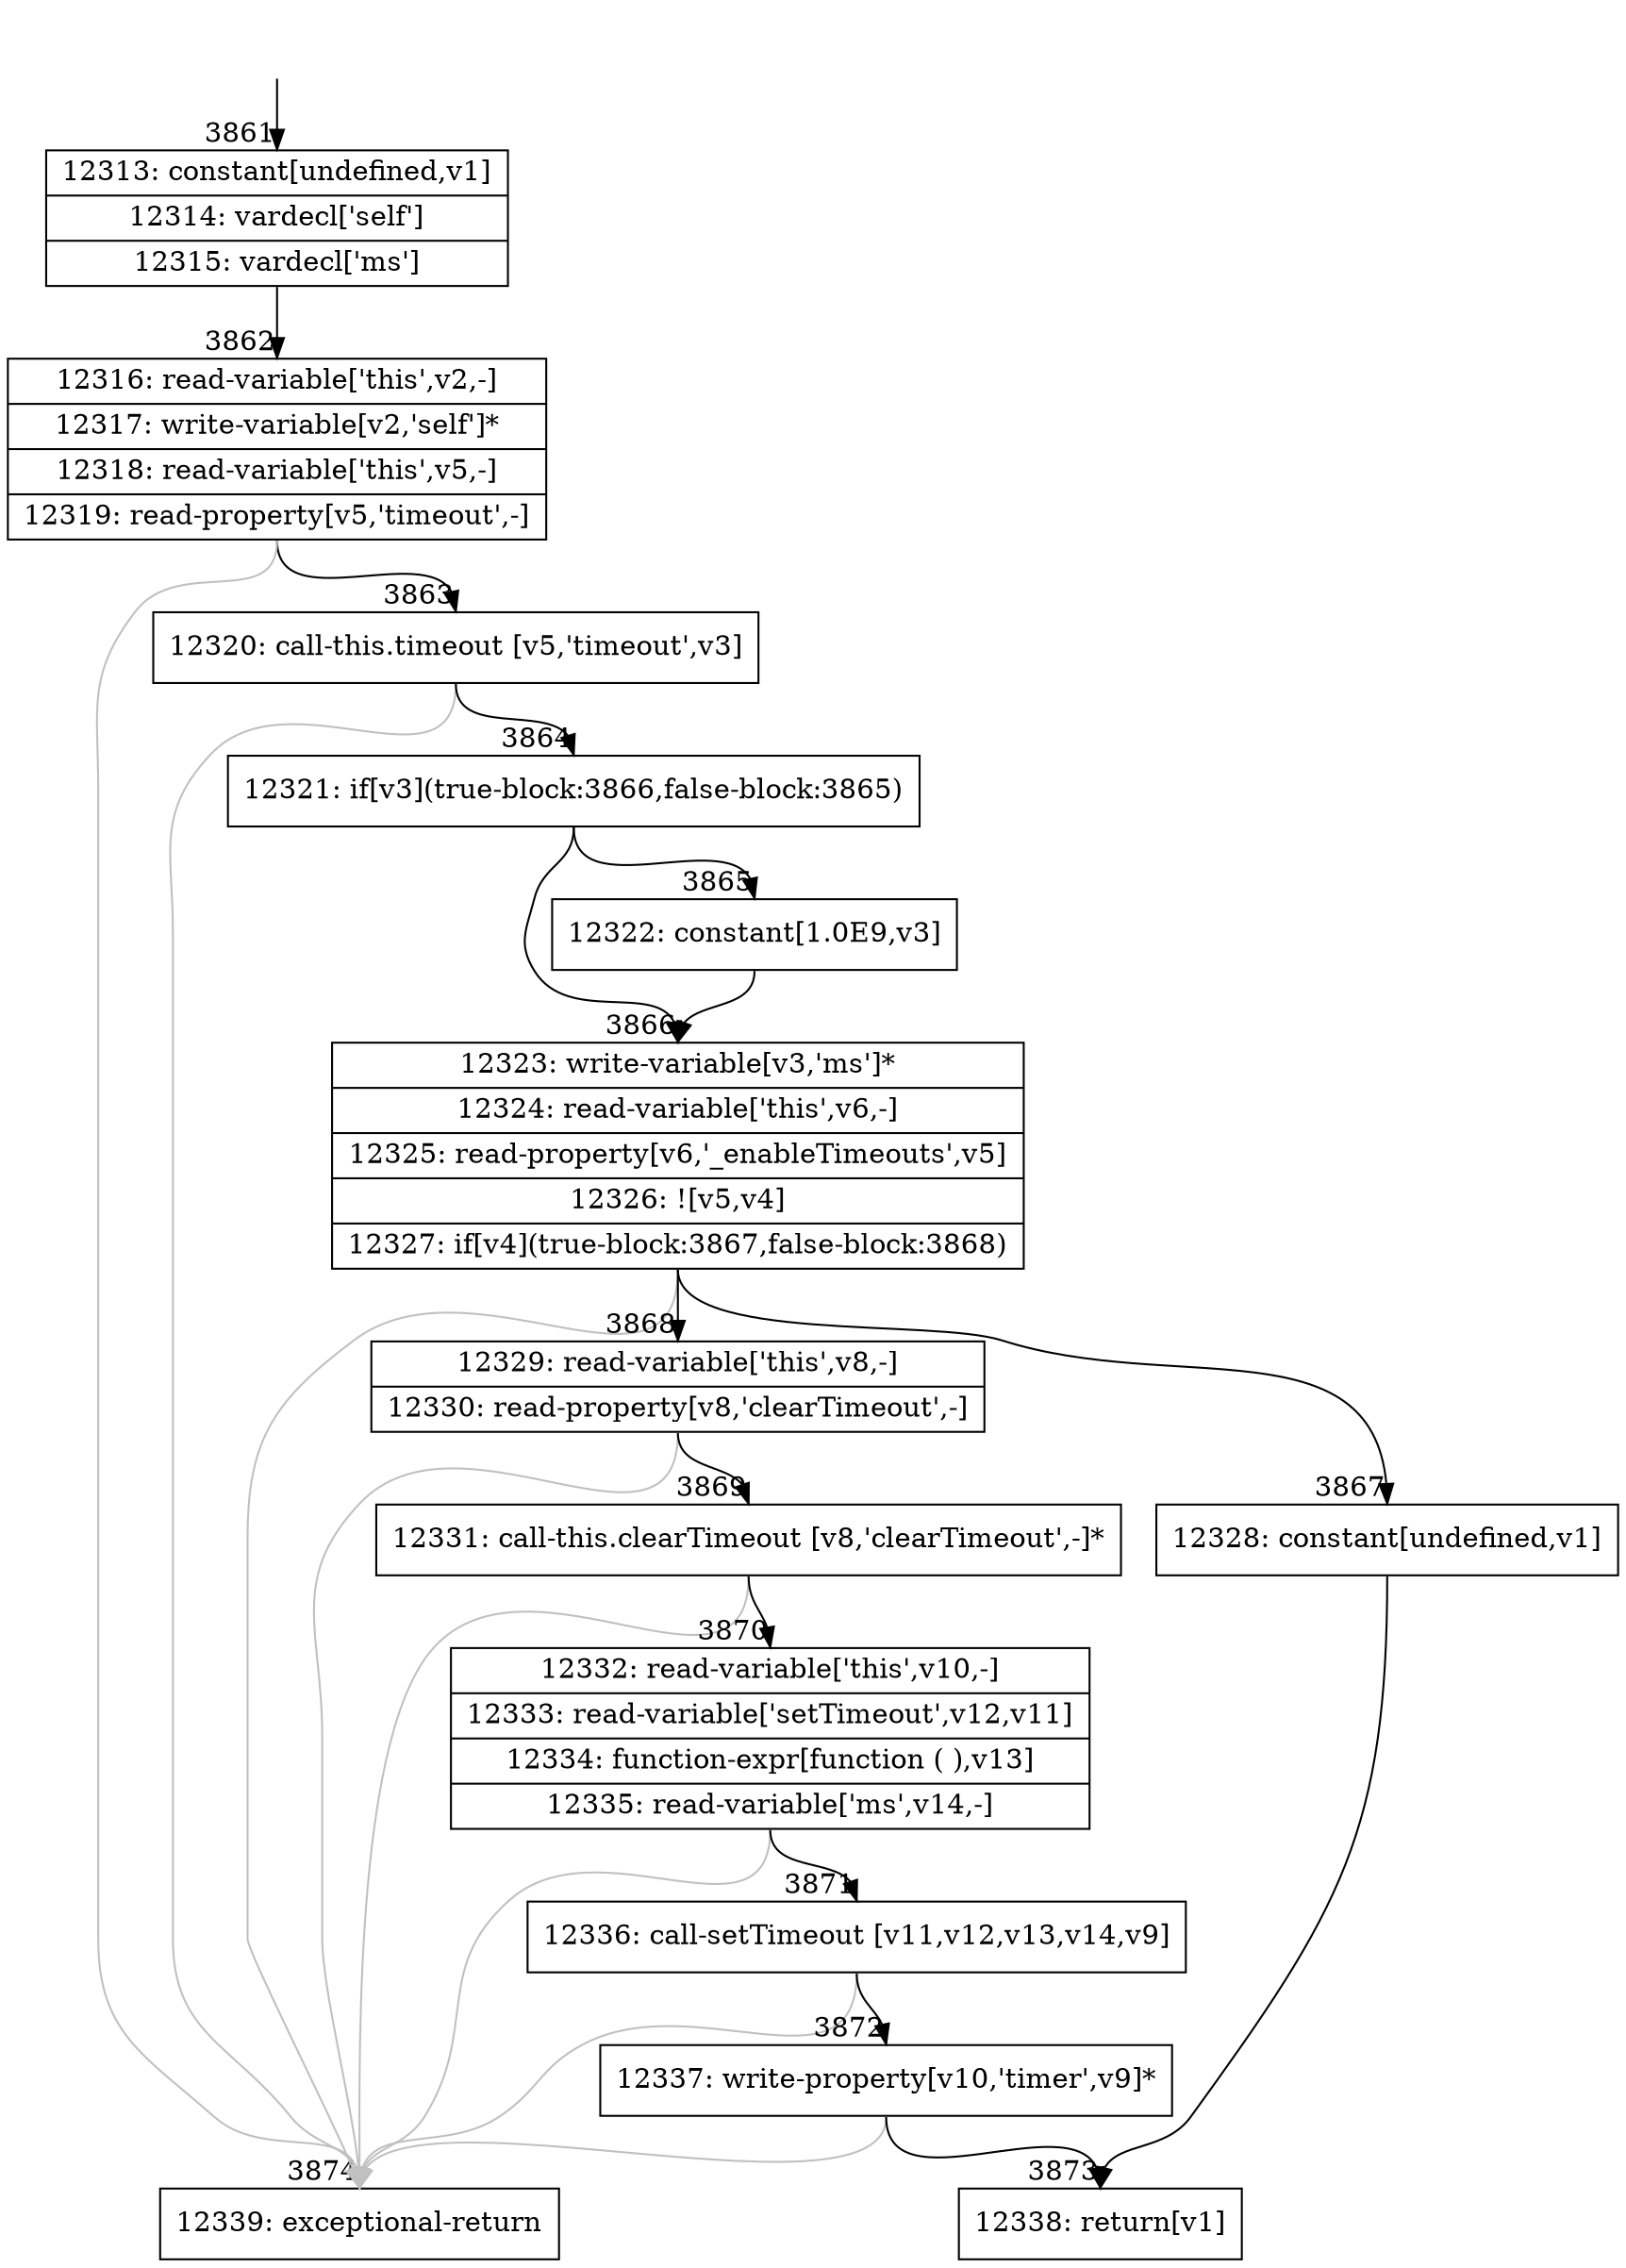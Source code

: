 digraph {
rankdir="TD"
BB_entry350[shape=none,label=""];
BB_entry350 -> BB3861 [tailport=s, headport=n, headlabel="    3861"]
BB3861 [shape=record label="{12313: constant[undefined,v1]|12314: vardecl['self']|12315: vardecl['ms']}" ] 
BB3861 -> BB3862 [tailport=s, headport=n, headlabel="      3862"]
BB3862 [shape=record label="{12316: read-variable['this',v2,-]|12317: write-variable[v2,'self']*|12318: read-variable['this',v5,-]|12319: read-property[v5,'timeout',-]}" ] 
BB3862 -> BB3863 [tailport=s, headport=n, headlabel="      3863"]
BB3862 -> BB3874 [tailport=s, headport=n, color=gray, headlabel="      3874"]
BB3863 [shape=record label="{12320: call-this.timeout [v5,'timeout',v3]}" ] 
BB3863 -> BB3864 [tailport=s, headport=n, headlabel="      3864"]
BB3863 -> BB3874 [tailport=s, headport=n, color=gray]
BB3864 [shape=record label="{12321: if[v3](true-block:3866,false-block:3865)}" ] 
BB3864 -> BB3866 [tailport=s, headport=n, headlabel="      3866"]
BB3864 -> BB3865 [tailport=s, headport=n, headlabel="      3865"]
BB3865 [shape=record label="{12322: constant[1.0E9,v3]}" ] 
BB3865 -> BB3866 [tailport=s, headport=n]
BB3866 [shape=record label="{12323: write-variable[v3,'ms']*|12324: read-variable['this',v6,-]|12325: read-property[v6,'_enableTimeouts',v5]|12326: ![v5,v4]|12327: if[v4](true-block:3867,false-block:3868)}" ] 
BB3866 -> BB3867 [tailport=s, headport=n, headlabel="      3867"]
BB3866 -> BB3868 [tailport=s, headport=n, headlabel="      3868"]
BB3866 -> BB3874 [tailport=s, headport=n, color=gray]
BB3867 [shape=record label="{12328: constant[undefined,v1]}" ] 
BB3867 -> BB3873 [tailport=s, headport=n, headlabel="      3873"]
BB3868 [shape=record label="{12329: read-variable['this',v8,-]|12330: read-property[v8,'clearTimeout',-]}" ] 
BB3868 -> BB3869 [tailport=s, headport=n, headlabel="      3869"]
BB3868 -> BB3874 [tailport=s, headport=n, color=gray]
BB3869 [shape=record label="{12331: call-this.clearTimeout [v8,'clearTimeout',-]*}" ] 
BB3869 -> BB3870 [tailport=s, headport=n, headlabel="      3870"]
BB3869 -> BB3874 [tailport=s, headport=n, color=gray]
BB3870 [shape=record label="{12332: read-variable['this',v10,-]|12333: read-variable['setTimeout',v12,v11]|12334: function-expr[function ( ),v13]|12335: read-variable['ms',v14,-]}" ] 
BB3870 -> BB3871 [tailport=s, headport=n, headlabel="      3871"]
BB3870 -> BB3874 [tailport=s, headport=n, color=gray]
BB3871 [shape=record label="{12336: call-setTimeout [v11,v12,v13,v14,v9]}" ] 
BB3871 -> BB3872 [tailport=s, headport=n, headlabel="      3872"]
BB3871 -> BB3874 [tailport=s, headport=n, color=gray]
BB3872 [shape=record label="{12337: write-property[v10,'timer',v9]*}" ] 
BB3872 -> BB3873 [tailport=s, headport=n]
BB3872 -> BB3874 [tailport=s, headport=n, color=gray]
BB3873 [shape=record label="{12338: return[v1]}" ] 
BB3874 [shape=record label="{12339: exceptional-return}" ] 
//#$~ 4468
}

